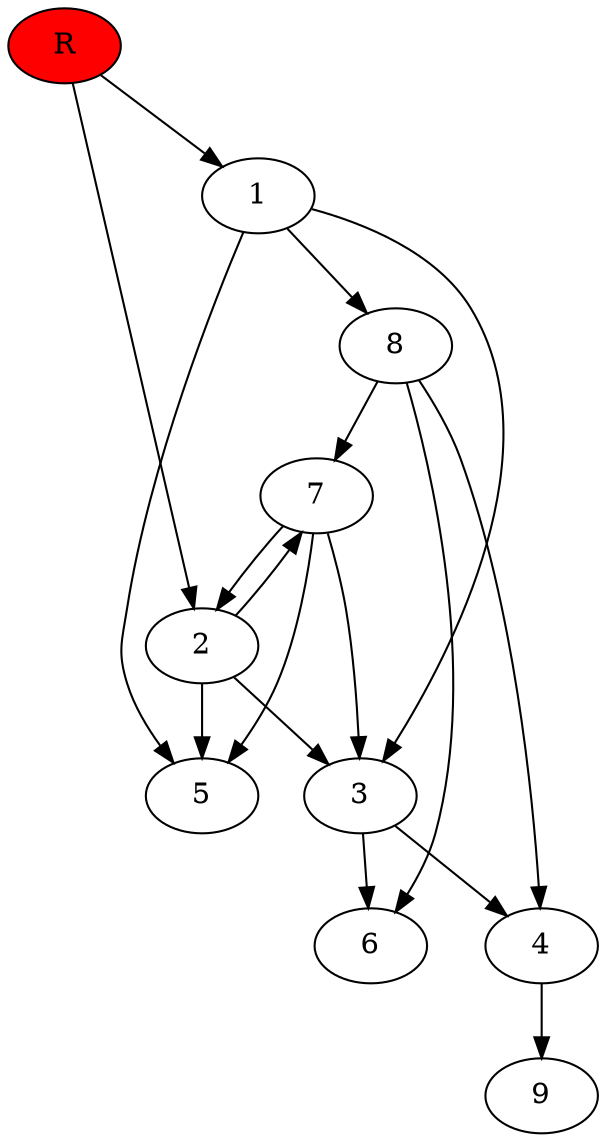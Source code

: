 digraph prb35252 {
	1
	2
	3
	4
	5
	6
	7
	8
	R [fillcolor="#ff0000" style=filled]
	1 -> 3
	1 -> 5
	1 -> 8
	2 -> 3
	2 -> 5
	2 -> 7
	3 -> 4
	3 -> 6
	4 -> 9
	7 -> 2
	7 -> 3
	7 -> 5
	8 -> 4
	8 -> 6
	8 -> 7
	R -> 1
	R -> 2
}
